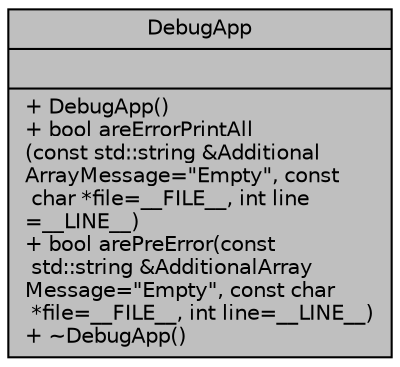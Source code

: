 digraph "DebugApp"
{
 // INTERACTIVE_SVG=YES
 // LATEX_PDF_SIZE
  bgcolor="transparent";
  edge [fontname="Helvetica",fontsize="10",labelfontname="Helvetica",labelfontsize="10"];
  node [fontname="Helvetica",fontsize="10",shape=record];
  Node1 [label="{DebugApp\n||+  DebugApp()\l+ bool areErrorPrintAll\l(const std::string &Additional\lArrayMessage=\"Empty\", const\l char *file=__FILE__, int line\l=__LINE__)\l+ bool arePreError(const\l std::string &AdditionalArray\lMessage=\"Empty\", const char\l *file=__FILE__, int line=__LINE__)\l+  ~DebugApp()\l}",height=0.2,width=0.4,color="black", fillcolor="grey75", style="filled", fontcolor="black",tooltip=" "];
}
